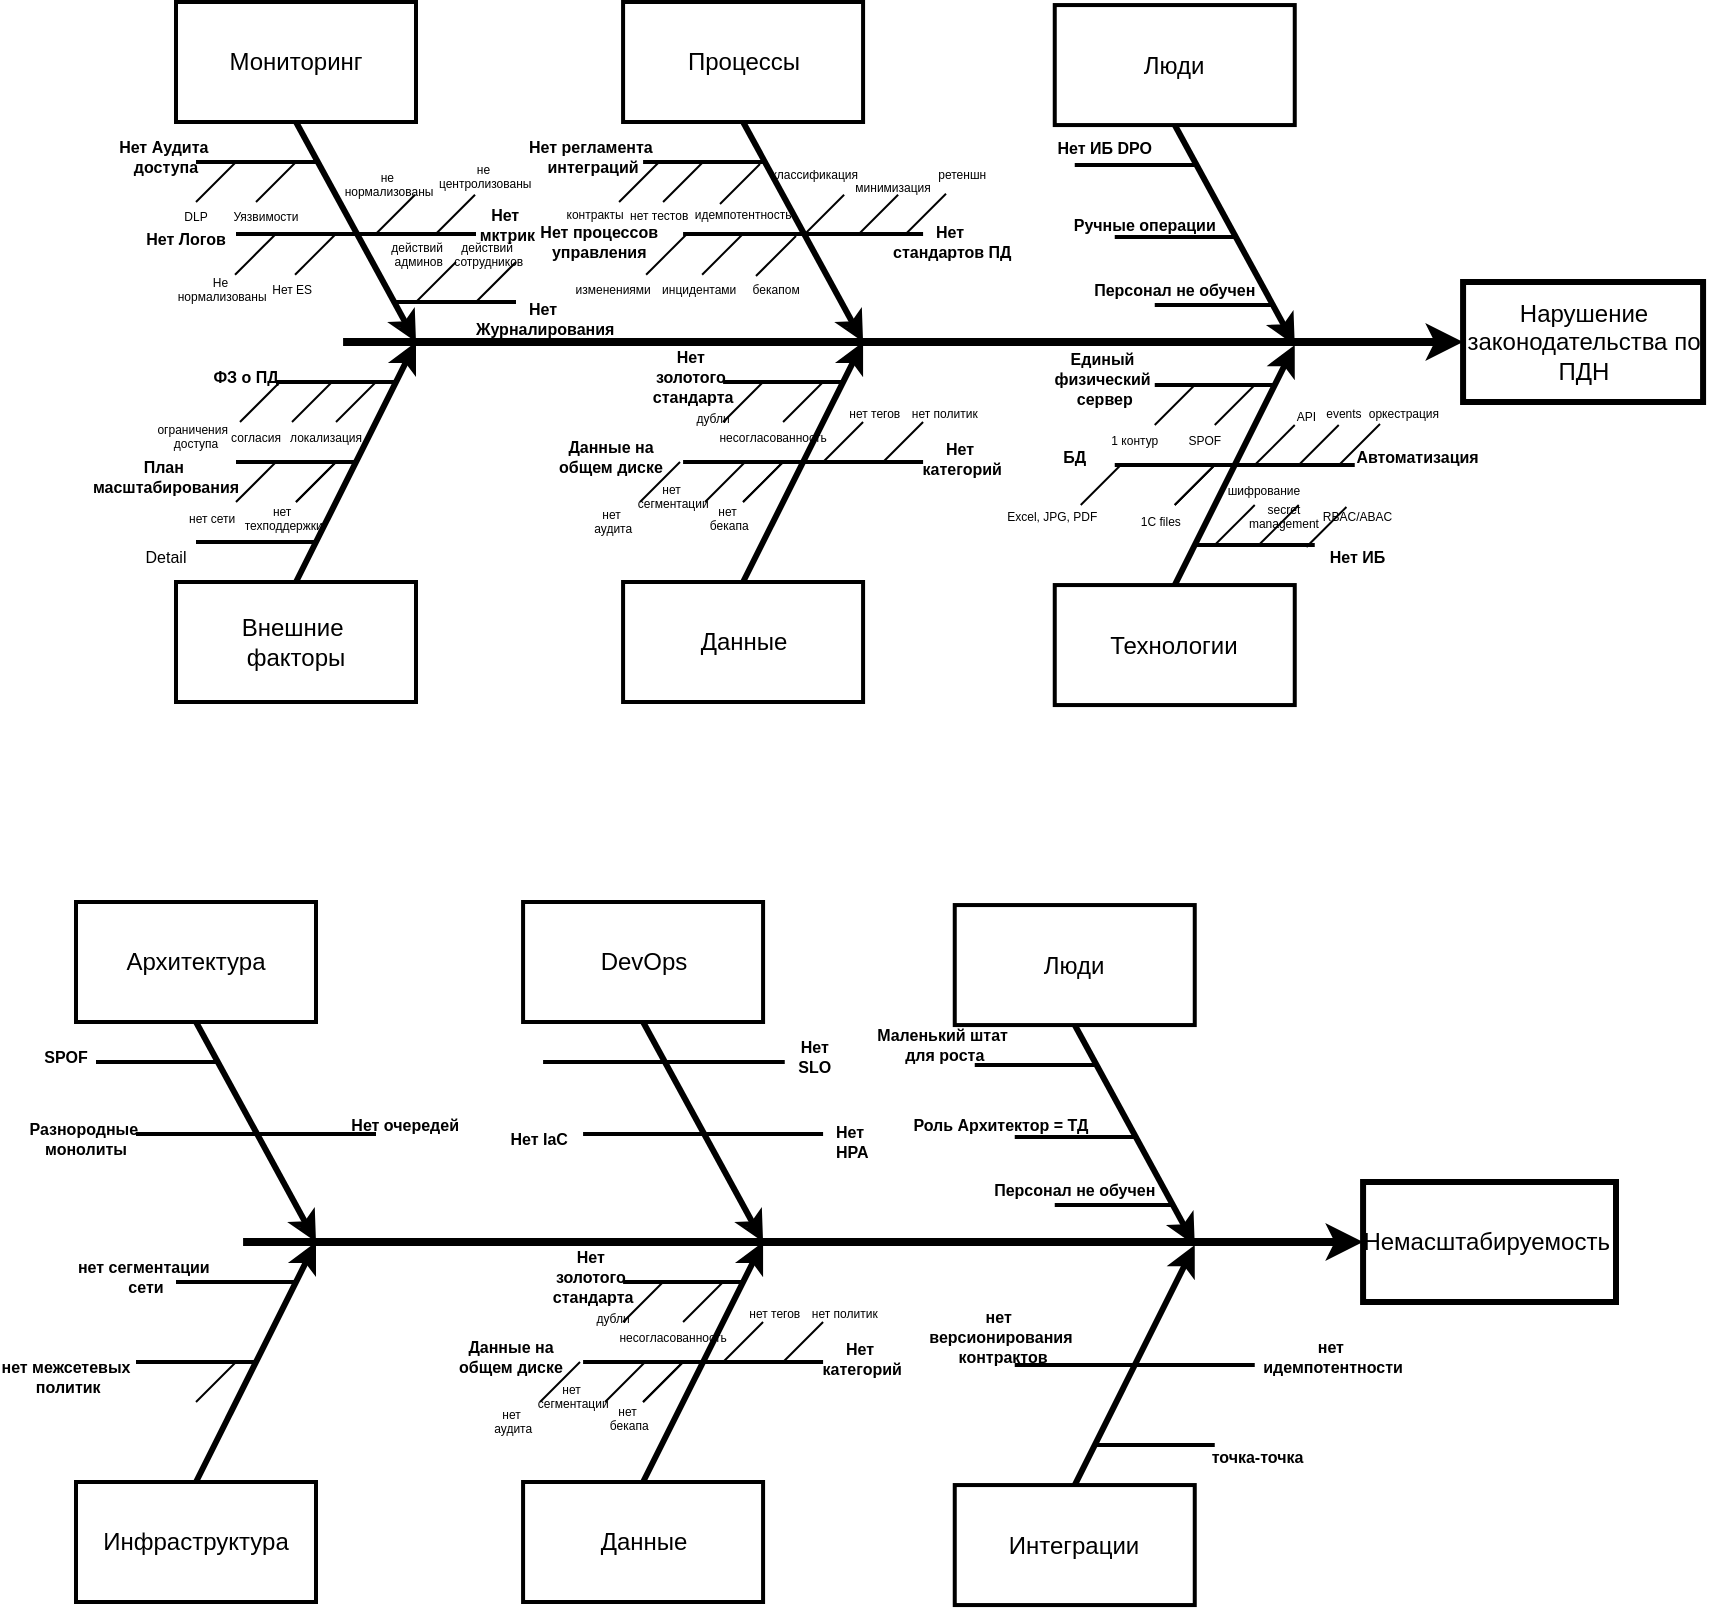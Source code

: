 <mxfile version="28.1.0">
  <diagram name="Page-1" id="4cUBb6jQQ2geomfsYo7g">
    <mxGraphModel dx="1833" dy="514" grid="1" gridSize="10" guides="1" tooltips="1" connect="1" arrows="1" fold="1" page="1" pageScale="1" pageWidth="850" pageHeight="1100" math="0" shadow="0">
      <root>
        <mxCell id="0" />
        <mxCell id="1" parent="0" />
        <mxCell id="U6RQcgbcymlptaN1xG3Z-42" value="DLP" style="text;spacingTop=-5;fontSize=6;align=center;verticalAlign=middle;points=[]" vertex="1" parent="1">
          <mxGeometry x="35.0" y="120" width="30" height="20.0" as="geometry" />
        </mxCell>
        <mxCell id="U6RQcgbcymlptaN1xG3Z-103" value="контракты" style="text;spacingTop=-5;fontSize=6;align=center;verticalAlign=middle;points=[]" vertex="1" parent="1">
          <mxGeometry x="234.542" y="118.89" width="30" height="20.0" as="geometry" />
        </mxCell>
        <mxCell id="U6RQcgbcymlptaN1xG3Z-104" value="нет тестов" style="text;spacingTop=-5;fontSize=6;align=center;verticalAlign=middle;points=[]" vertex="1" parent="1">
          <mxGeometry x="266.6" y="118.89" width="30" height="21.11" as="geometry" />
        </mxCell>
        <mxCell id="U6RQcgbcymlptaN1xG3Z-98" value="Нет процессов&#xa;управления" style="text;spacingTop=-5;fontSize=8;align=center;verticalAlign=middle;points=[];fontStyle=1" vertex="1" parent="1">
          <mxGeometry x="236.602" y="132.5" width="30" height="20.0" as="geometry" />
        </mxCell>
        <mxCell id="U6RQcgbcymlptaN1xG3Z-1" value="Мониторинг" style="whiteSpace=wrap;strokeWidth=2" vertex="1" parent="1">
          <mxGeometry x="40" y="20.0" width="120" height="60" as="geometry" />
        </mxCell>
        <mxCell id="U6RQcgbcymlptaN1xG3Z-2" value="Внешние &#xa;факторы" style="whiteSpace=wrap;strokeWidth=2" vertex="1" parent="1">
          <mxGeometry x="40" y="310.0" width="120" height="60" as="geometry" />
        </mxCell>
        <mxCell id="U6RQcgbcymlptaN1xG3Z-3" value="Нарушение законодательства по ПДН" style="whiteSpace=wrap;strokeWidth=3" vertex="1" parent="1">
          <mxGeometry x="683.542" y="160.0" width="120" height="60" as="geometry" />
        </mxCell>
        <mxCell id="U6RQcgbcymlptaN1xG3Z-4" value="" style="edgeStyle=none;strokeWidth=4;rounded=0;" edge="1" parent="1" target="U6RQcgbcymlptaN1xG3Z-3">
          <mxGeometry width="100" height="100" relative="1" as="geometry">
            <mxPoint x="123.542" y="190.0" as="sourcePoint" />
            <mxPoint x="243.542" y="140.0" as="targetPoint" />
          </mxGeometry>
        </mxCell>
        <mxCell id="U6RQcgbcymlptaN1xG3Z-5" value="" style="edgeStyle=none;exitX=0.5;exitY=1;strokeWidth=3;rounded=0;" edge="1" parent="1" source="U6RQcgbcymlptaN1xG3Z-1">
          <mxGeometry width="100" height="100" relative="1" as="geometry">
            <mxPoint x="100" y="100.0" as="sourcePoint" />
            <mxPoint x="160" y="190.0" as="targetPoint" />
          </mxGeometry>
        </mxCell>
        <mxCell id="U6RQcgbcymlptaN1xG3Z-6" value="" style="edgeStyle=none;exitX=0.5;exitY=0;strokeWidth=3;rounded=0;" edge="1" parent="1">
          <mxGeometry width="100" height="100" relative="1" as="geometry">
            <mxPoint x="100" y="310.0" as="sourcePoint" />
            <mxPoint x="160" y="190.0" as="targetPoint" />
          </mxGeometry>
        </mxCell>
        <mxCell id="U6RQcgbcymlptaN1xG3Z-7" value="" style="edgeStyle=none;endArrow=none;strokeWidth=2;rounded=0;" edge="1" parent="1">
          <mxGeometry width="100" height="100" relative="1" as="geometry">
            <mxPoint x="50.0" y="100.0" as="sourcePoint" />
            <mxPoint x="110" y="100.0" as="targetPoint" />
          </mxGeometry>
        </mxCell>
        <mxCell id="U6RQcgbcymlptaN1xG3Z-8" value="" style="edgeStyle=none;endArrow=none;strokeWidth=2;rounded=0;" edge="1" parent="1">
          <mxGeometry width="100" height="100" relative="1" as="geometry">
            <mxPoint x="70" y="136.0" as="sourcePoint" />
            <mxPoint x="130" y="136.0" as="targetPoint" />
          </mxGeometry>
        </mxCell>
        <mxCell id="U6RQcgbcymlptaN1xG3Z-11" value="" style="edgeStyle=none;endArrow=none;strokeWidth=2;rounded=0;" edge="1" parent="1">
          <mxGeometry width="100" height="100" relative="1" as="geometry">
            <mxPoint x="130" y="136.0" as="sourcePoint" />
            <mxPoint x="190" y="136.0" as="targetPoint" />
          </mxGeometry>
        </mxCell>
        <mxCell id="U6RQcgbcymlptaN1xG3Z-12" value="" style="edgeStyle=none;endArrow=none;strokeWidth=2;rounded=0;" edge="1" parent="1">
          <mxGeometry width="100" height="100" relative="1" as="geometry">
            <mxPoint x="150" y="170.0" as="sourcePoint" />
            <mxPoint x="210" y="170.0" as="targetPoint" />
          </mxGeometry>
        </mxCell>
        <mxCell id="U6RQcgbcymlptaN1xG3Z-13" value="" style="edgeStyle=none;endArrow=none;strokeWidth=2;rounded=0;" edge="1" parent="1">
          <mxGeometry width="100" height="100" relative="1" as="geometry">
            <mxPoint x="90" y="210.0" as="sourcePoint" />
            <mxPoint x="150" y="210.0" as="targetPoint" />
          </mxGeometry>
        </mxCell>
        <mxCell id="U6RQcgbcymlptaN1xG3Z-14" value="" style="edgeStyle=none;endArrow=none;strokeWidth=2;rounded=0;" edge="1" parent="1">
          <mxGeometry width="100" height="100" relative="1" as="geometry">
            <mxPoint x="70" y="250.0" as="sourcePoint" />
            <mxPoint x="130" y="250.0" as="targetPoint" />
          </mxGeometry>
        </mxCell>
        <mxCell id="U6RQcgbcymlptaN1xG3Z-15" value="" style="edgeStyle=none;endArrow=none;strokeWidth=2;rounded=0;" edge="1" parent="1">
          <mxGeometry width="100" height="100" relative="1" as="geometry">
            <mxPoint x="50.0" y="290.0" as="sourcePoint" />
            <mxPoint x="110" y="290.0" as="targetPoint" />
          </mxGeometry>
        </mxCell>
        <mxCell id="U6RQcgbcymlptaN1xG3Z-19" value="" style="edgeStyle=none;endArrow=none;rounded=0;" edge="1" parent="1">
          <mxGeometry width="100" height="100" relative="1" as="geometry">
            <mxPoint x="80" y="120.0" as="sourcePoint" />
            <mxPoint x="100" y="100.0" as="targetPoint" />
          </mxGeometry>
        </mxCell>
        <mxCell id="U6RQcgbcymlptaN1xG3Z-20" value="" style="edgeStyle=none;endArrow=none;rounded=0;" edge="1" parent="1">
          <mxGeometry width="100" height="100" relative="1" as="geometry">
            <mxPoint x="50.0" y="120.0" as="sourcePoint" />
            <mxPoint x="70" y="100.0" as="targetPoint" />
          </mxGeometry>
        </mxCell>
        <mxCell id="U6RQcgbcymlptaN1xG3Z-21" value="" style="edgeStyle=none;endArrow=none;rounded=0;" edge="1" parent="1">
          <mxGeometry width="100" height="100" relative="1" as="geometry">
            <mxPoint x="160" y="170.0" as="sourcePoint" />
            <mxPoint x="180" y="150.0" as="targetPoint" />
          </mxGeometry>
        </mxCell>
        <mxCell id="U6RQcgbcymlptaN1xG3Z-22" value="" style="edgeStyle=none;endArrow=none;rounded=0;" edge="1" parent="1">
          <mxGeometry width="100" height="100" relative="1" as="geometry">
            <mxPoint x="190" y="170.0" as="sourcePoint" />
            <mxPoint x="210" y="150.0" as="targetPoint" />
          </mxGeometry>
        </mxCell>
        <mxCell id="U6RQcgbcymlptaN1xG3Z-23" value="" style="edgeStyle=none;endArrow=none;rounded=0;" edge="1" parent="1">
          <mxGeometry width="100" height="100" relative="1" as="geometry">
            <mxPoint x="139.518" y="136.37" as="sourcePoint" />
            <mxPoint x="159.518" y="116.37" as="targetPoint" />
          </mxGeometry>
        </mxCell>
        <mxCell id="U6RQcgbcymlptaN1xG3Z-24" value="" style="edgeStyle=none;endArrow=none;rounded=0;" edge="1" parent="1">
          <mxGeometry width="100" height="100" relative="1" as="geometry">
            <mxPoint x="169.518" y="136.37" as="sourcePoint" />
            <mxPoint x="189.518" y="116.37" as="targetPoint" />
          </mxGeometry>
        </mxCell>
        <mxCell id="U6RQcgbcymlptaN1xG3Z-25" value="" style="edgeStyle=none;endArrow=none;rounded=0;" edge="1" parent="1">
          <mxGeometry width="100" height="100" relative="1" as="geometry">
            <mxPoint x="99.518" y="156.37" as="sourcePoint" />
            <mxPoint x="119.518" y="136.37" as="targetPoint" />
          </mxGeometry>
        </mxCell>
        <mxCell id="U6RQcgbcymlptaN1xG3Z-26" value="" style="edgeStyle=none;endArrow=none;rounded=0;" edge="1" parent="1">
          <mxGeometry width="100" height="100" relative="1" as="geometry">
            <mxPoint x="69.518" y="156.37" as="sourcePoint" />
            <mxPoint x="89.518" y="136.37" as="targetPoint" />
          </mxGeometry>
        </mxCell>
        <mxCell id="U6RQcgbcymlptaN1xG3Z-31" value="" style="edgeStyle=none;endArrow=none;rounded=0;" edge="1" parent="1">
          <mxGeometry width="100" height="100" relative="1" as="geometry">
            <mxPoint x="100" y="270.0" as="sourcePoint" />
            <mxPoint x="120" y="250.0" as="targetPoint" />
          </mxGeometry>
        </mxCell>
        <mxCell id="U6RQcgbcymlptaN1xG3Z-32" value="" style="edgeStyle=none;endArrow=none;rounded=0;" edge="1" parent="1">
          <mxGeometry width="100" height="100" relative="1" as="geometry">
            <mxPoint x="100" y="270.0" as="sourcePoint" />
            <mxPoint x="120" y="250.0" as="targetPoint" />
          </mxGeometry>
        </mxCell>
        <mxCell id="U6RQcgbcymlptaN1xG3Z-33" value="" style="edgeStyle=none;endArrow=none;rounded=0;" edge="1" parent="1">
          <mxGeometry width="100" height="100" relative="1" as="geometry">
            <mxPoint x="70" y="270.0" as="sourcePoint" />
            <mxPoint x="90" y="250.0" as="targetPoint" />
          </mxGeometry>
        </mxCell>
        <mxCell id="U6RQcgbcymlptaN1xG3Z-34" value="" style="edgeStyle=none;endArrow=none;rounded=0;" edge="1" parent="1">
          <mxGeometry width="100" height="100" relative="1" as="geometry">
            <mxPoint x="120" y="230.0" as="sourcePoint" />
            <mxPoint x="140" y="210.0" as="targetPoint" />
          </mxGeometry>
        </mxCell>
        <mxCell id="U6RQcgbcymlptaN1xG3Z-35" value="" style="edgeStyle=none;endArrow=none;rounded=0;" edge="1" parent="1">
          <mxGeometry width="100" height="100" relative="1" as="geometry">
            <mxPoint x="98" y="230.0" as="sourcePoint" />
            <mxPoint x="118" y="210.0" as="targetPoint" />
          </mxGeometry>
        </mxCell>
        <mxCell id="U6RQcgbcymlptaN1xG3Z-36" value="Нет Аудита &#xa;доступа" style="text;spacingTop=-5;fontSize=8;align=center;verticalAlign=middle;points=[];fontStyle=1" vertex="1" parent="1">
          <mxGeometry x="20" y="90.0" width="30" height="20.0" as="geometry" />
        </mxCell>
        <mxCell id="U6RQcgbcymlptaN1xG3Z-37" value="Нет Логов" style="text;spacingTop=-5;fontSize=8;align=center;verticalAlign=middle;points=[];fontStyle=1" vertex="1" parent="1">
          <mxGeometry x="30.0" y="130.97" width="30" height="20.0" as="geometry" />
        </mxCell>
        <mxCell id="U6RQcgbcymlptaN1xG3Z-39" value="ФЗ о ПД" style="text;spacingTop=-5;fontSize=8;align=center;verticalAlign=middle;points=[];fontStyle=1" vertex="1" parent="1">
          <mxGeometry x="60.0" y="200.0" width="30" height="20.0" as="geometry" />
        </mxCell>
        <mxCell id="U6RQcgbcymlptaN1xG3Z-40" value="План &#xa;масштабирования" style="text;spacingTop=-5;fontSize=8;align=center;verticalAlign=middle;points=[];fontStyle=1" vertex="1" parent="1">
          <mxGeometry x="20.0" y="250.0" width="30" height="20.0" as="geometry" />
        </mxCell>
        <mxCell id="U6RQcgbcymlptaN1xG3Z-41" value="Detail" style="text;spacingTop=-5;fontSize=8;align=center;verticalAlign=middle;points=[]" vertex="1" parent="1">
          <mxGeometry x="20.0" y="290.0" width="30" height="20.0" as="geometry" />
        </mxCell>
        <mxCell id="U6RQcgbcymlptaN1xG3Z-43" value="Уязвимости" style="text;spacingTop=-5;fontSize=6;align=center;verticalAlign=middle;points=[]" vertex="1" parent="1">
          <mxGeometry x="70.0" y="120.0" width="30" height="20.0" as="geometry" />
        </mxCell>
        <mxCell id="U6RQcgbcymlptaN1xG3Z-44" value="Не &#xa;нормализованы" style="text;spacingTop=-5;fontSize=6;align=center;verticalAlign=middle;points=[]" vertex="1" parent="1">
          <mxGeometry x="48.056" y="156.528" width="30" height="20.0" as="geometry" />
        </mxCell>
        <mxCell id="U6RQcgbcymlptaN1xG3Z-45" value="Нет ES" style="text;spacingTop=-5;fontSize=6;align=center;verticalAlign=middle;points=[]" vertex="1" parent="1">
          <mxGeometry x="83.056" y="156.528" width="30" height="20.0" as="geometry" />
        </mxCell>
        <mxCell id="U6RQcgbcymlptaN1xG3Z-46" value="согласия" style="text;spacingTop=-5;fontSize=6;align=center;verticalAlign=middle;points=[]" vertex="1" parent="1">
          <mxGeometry x="65" y="230.417" width="30" height="20.0" as="geometry" />
        </mxCell>
        <mxCell id="U6RQcgbcymlptaN1xG3Z-47" value="локализация" style="text;spacingTop=-5;fontSize=6;align=center;verticalAlign=middle;points=[]" vertex="1" parent="1">
          <mxGeometry x="100.0" y="230.417" width="30" height="20.0" as="geometry" />
        </mxCell>
        <mxCell id="U6RQcgbcymlptaN1xG3Z-48" value="нет сети" style="text;spacingTop=-5;fontSize=6;align=center;verticalAlign=middle;points=[]" vertex="1" parent="1">
          <mxGeometry x="43.056" y="270.972" width="30" height="20.0" as="geometry" />
        </mxCell>
        <mxCell id="U6RQcgbcymlptaN1xG3Z-49" value="нет&#xa; техподдержки" style="text;spacingTop=-5;fontSize=6;align=center;verticalAlign=middle;points=[]" vertex="1" parent="1">
          <mxGeometry x="78.056" y="270.972" width="30" height="20.0" as="geometry" />
        </mxCell>
        <mxCell id="U6RQcgbcymlptaN1xG3Z-50" value="не &#xa;нормализованы" style="text;spacingTop=-5;fontSize=6;align=center;verticalAlign=middle;points=[]" vertex="1" parent="1">
          <mxGeometry x="131.528" y="103.889" width="30" height="20.0" as="geometry" />
        </mxCell>
        <mxCell id="U6RQcgbcymlptaN1xG3Z-51" value="не &#xa;центролизованы" style="text;spacingTop=-5;fontSize=6;align=center;verticalAlign=middle;points=[]" vertex="1" parent="1">
          <mxGeometry x="179.588" y="99.999" width="30" height="20.0" as="geometry" />
        </mxCell>
        <mxCell id="U6RQcgbcymlptaN1xG3Z-52" value="действий &#xa;админов" style="text;spacingTop=-5;fontSize=6;align=center;verticalAlign=middle;points=[]" vertex="1" parent="1">
          <mxGeometry x="146.389" y="138.889" width="30" height="20.0" as="geometry" />
        </mxCell>
        <mxCell id="U6RQcgbcymlptaN1xG3Z-53" value="действий &#xa;сотрудников" style="text;spacingTop=-5;fontSize=6;align=center;verticalAlign=middle;points=[]" vertex="1" parent="1">
          <mxGeometry x="181.389" y="138.889" width="30" height="20.0" as="geometry" />
        </mxCell>
        <mxCell id="U6RQcgbcymlptaN1xG3Z-59" value="Нет&#xa; мктрик" style="text;spacingTop=-5;fontSize=8;align=center;verticalAlign=middle;points=[];fontStyle=1" vertex="1" parent="1">
          <mxGeometry x="189.583" y="123.892" width="30" height="20.0" as="geometry" />
        </mxCell>
        <mxCell id="U6RQcgbcymlptaN1xG3Z-60" value="Нет &#xa;Журналирования" style="text;spacingTop=-5;fontSize=8;align=center;verticalAlign=middle;points=[];fontStyle=1" vertex="1" parent="1">
          <mxGeometry x="209.583" y="170.972" width="30" height="20.0" as="geometry" />
        </mxCell>
        <mxCell id="U6RQcgbcymlptaN1xG3Z-64" value="Процессы" style="whiteSpace=wrap;strokeWidth=2" vertex="1" parent="1">
          <mxGeometry x="263.542" y="20" width="120" height="60" as="geometry" />
        </mxCell>
        <mxCell id="U6RQcgbcymlptaN1xG3Z-65" value="Данные" style="whiteSpace=wrap;strokeWidth=2" vertex="1" parent="1">
          <mxGeometry x="263.542" y="310" width="120" height="60" as="geometry" />
        </mxCell>
        <mxCell id="U6RQcgbcymlptaN1xG3Z-66" value="" style="edgeStyle=none;exitX=0.5;exitY=1;strokeWidth=3;rounded=0;" edge="1" parent="1" source="U6RQcgbcymlptaN1xG3Z-64">
          <mxGeometry width="100" height="100" relative="1" as="geometry">
            <mxPoint x="323.542" y="100.0" as="sourcePoint" />
            <mxPoint x="383.542" y="190" as="targetPoint" />
          </mxGeometry>
        </mxCell>
        <mxCell id="U6RQcgbcymlptaN1xG3Z-67" value="" style="edgeStyle=none;exitX=0.5;exitY=0;strokeWidth=3;rounded=0;" edge="1" parent="1">
          <mxGeometry width="100" height="100" relative="1" as="geometry">
            <mxPoint x="323.542" y="310" as="sourcePoint" />
            <mxPoint x="383.542" y="190" as="targetPoint" />
          </mxGeometry>
        </mxCell>
        <mxCell id="U6RQcgbcymlptaN1xG3Z-68" value="" style="edgeStyle=none;endArrow=none;strokeWidth=2;rounded=0;" edge="1" parent="1">
          <mxGeometry width="100" height="100" relative="1" as="geometry">
            <mxPoint x="273.542" y="100.0" as="sourcePoint" />
            <mxPoint x="333.542" y="100.0" as="targetPoint" />
          </mxGeometry>
        </mxCell>
        <mxCell id="U6RQcgbcymlptaN1xG3Z-69" value="" style="edgeStyle=none;endArrow=none;strokeWidth=2;rounded=0;" edge="1" parent="1">
          <mxGeometry width="100" height="100" relative="1" as="geometry">
            <mxPoint x="293.542" y="136.0" as="sourcePoint" />
            <mxPoint x="353.542" y="136.0" as="targetPoint" />
          </mxGeometry>
        </mxCell>
        <mxCell id="U6RQcgbcymlptaN1xG3Z-72" value="" style="edgeStyle=none;endArrow=none;strokeWidth=2;rounded=0;" edge="1" parent="1">
          <mxGeometry width="100" height="100" relative="1" as="geometry">
            <mxPoint x="353.542" y="136.0" as="sourcePoint" />
            <mxPoint x="413.542" y="136.0" as="targetPoint" />
          </mxGeometry>
        </mxCell>
        <mxCell id="U6RQcgbcymlptaN1xG3Z-74" value="" style="edgeStyle=none;endArrow=none;strokeWidth=2;rounded=0;" edge="1" parent="1">
          <mxGeometry width="100" height="100" relative="1" as="geometry">
            <mxPoint x="313.542" y="210" as="sourcePoint" />
            <mxPoint x="373.542" y="210" as="targetPoint" />
          </mxGeometry>
        </mxCell>
        <mxCell id="U6RQcgbcymlptaN1xG3Z-75" value="" style="edgeStyle=none;endArrow=none;strokeWidth=2;rounded=0;" edge="1" parent="1">
          <mxGeometry width="100" height="100" relative="1" as="geometry">
            <mxPoint x="293.542" y="250" as="sourcePoint" />
            <mxPoint x="353.542" y="250" as="targetPoint" />
          </mxGeometry>
        </mxCell>
        <mxCell id="U6RQcgbcymlptaN1xG3Z-78" value="" style="edgeStyle=none;endArrow=none;strokeWidth=2;rounded=0;" edge="1" parent="1">
          <mxGeometry width="100" height="100" relative="1" as="geometry">
            <mxPoint x="353.542" y="250" as="sourcePoint" />
            <mxPoint x="413.542" y="250" as="targetPoint" />
          </mxGeometry>
        </mxCell>
        <mxCell id="U6RQcgbcymlptaN1xG3Z-80" value="" style="edgeStyle=none;endArrow=none;rounded=0;" edge="1" parent="1">
          <mxGeometry width="100" height="100" relative="1" as="geometry">
            <mxPoint x="283.542" y="120.0" as="sourcePoint" />
            <mxPoint x="303.542" y="100.0" as="targetPoint" />
          </mxGeometry>
        </mxCell>
        <mxCell id="U6RQcgbcymlptaN1xG3Z-81" value="" style="edgeStyle=none;endArrow=none;rounded=0;" edge="1" parent="1">
          <mxGeometry width="100" height="100" relative="1" as="geometry">
            <mxPoint x="261.542" y="120.0" as="sourcePoint" />
            <mxPoint x="281.542" y="100.0" as="targetPoint" />
          </mxGeometry>
        </mxCell>
        <mxCell id="U6RQcgbcymlptaN1xG3Z-84" value="" style="edgeStyle=none;endArrow=none;rounded=0;" edge="1" parent="1">
          <mxGeometry width="100" height="100" relative="1" as="geometry">
            <mxPoint x="354.059" y="136.37" as="sourcePoint" />
            <mxPoint x="374.059" y="116.37" as="targetPoint" />
          </mxGeometry>
        </mxCell>
        <mxCell id="U6RQcgbcymlptaN1xG3Z-85" value="" style="edgeStyle=none;endArrow=none;rounded=0;" edge="1" parent="1">
          <mxGeometry width="100" height="100" relative="1" as="geometry">
            <mxPoint x="381.059" y="136.37" as="sourcePoint" />
            <mxPoint x="401.059" y="116.37" as="targetPoint" />
          </mxGeometry>
        </mxCell>
        <mxCell id="U6RQcgbcymlptaN1xG3Z-86" value="" style="edgeStyle=none;endArrow=none;rounded=0;" edge="1" parent="1">
          <mxGeometry width="100" height="100" relative="1" as="geometry">
            <mxPoint x="303.059" y="156.37" as="sourcePoint" />
            <mxPoint x="323.059" y="136.37" as="targetPoint" />
          </mxGeometry>
        </mxCell>
        <mxCell id="U6RQcgbcymlptaN1xG3Z-87" value="" style="edgeStyle=none;endArrow=none;rounded=0;" edge="1" parent="1">
          <mxGeometry width="100" height="100" relative="1" as="geometry">
            <mxPoint x="275.059" y="156.37" as="sourcePoint" />
            <mxPoint x="295.059" y="136.37" as="targetPoint" />
          </mxGeometry>
        </mxCell>
        <mxCell id="U6RQcgbcymlptaN1xG3Z-90" value="" style="edgeStyle=none;endArrow=none;rounded=0;" edge="1" parent="1">
          <mxGeometry width="100" height="100" relative="1" as="geometry">
            <mxPoint x="393.542" y="250" as="sourcePoint" />
            <mxPoint x="413.542" y="230" as="targetPoint" />
          </mxGeometry>
        </mxCell>
        <mxCell id="U6RQcgbcymlptaN1xG3Z-91" value="" style="edgeStyle=none;endArrow=none;rounded=0;" edge="1" parent="1">
          <mxGeometry width="100" height="100" relative="1" as="geometry">
            <mxPoint x="363.542" y="250" as="sourcePoint" />
            <mxPoint x="383.542" y="230" as="targetPoint" />
          </mxGeometry>
        </mxCell>
        <mxCell id="U6RQcgbcymlptaN1xG3Z-92" value="" style="edgeStyle=none;endArrow=none;rounded=0;" edge="1" parent="1">
          <mxGeometry width="100" height="100" relative="1" as="geometry">
            <mxPoint x="323.542" y="270" as="sourcePoint" />
            <mxPoint x="343.542" y="250" as="targetPoint" />
          </mxGeometry>
        </mxCell>
        <mxCell id="U6RQcgbcymlptaN1xG3Z-93" value="" style="edgeStyle=none;endArrow=none;rounded=0;" edge="1" parent="1">
          <mxGeometry width="100" height="100" relative="1" as="geometry">
            <mxPoint x="323.542" y="270" as="sourcePoint" />
            <mxPoint x="343.542" y="250" as="targetPoint" />
          </mxGeometry>
        </mxCell>
        <mxCell id="U6RQcgbcymlptaN1xG3Z-94" value="" style="edgeStyle=none;endArrow=none;rounded=0;" edge="1" parent="1">
          <mxGeometry width="100" height="100" relative="1" as="geometry">
            <mxPoint x="304.542" y="270" as="sourcePoint" />
            <mxPoint x="324.542" y="250" as="targetPoint" />
          </mxGeometry>
        </mxCell>
        <mxCell id="U6RQcgbcymlptaN1xG3Z-95" value="" style="edgeStyle=none;endArrow=none;rounded=0;" edge="1" parent="1">
          <mxGeometry width="100" height="100" relative="1" as="geometry">
            <mxPoint x="343.542" y="230" as="sourcePoint" />
            <mxPoint x="363.542" y="210" as="targetPoint" />
          </mxGeometry>
        </mxCell>
        <mxCell id="U6RQcgbcymlptaN1xG3Z-96" value="" style="edgeStyle=none;endArrow=none;rounded=0;" edge="1" parent="1">
          <mxGeometry width="100" height="100" relative="1" as="geometry">
            <mxPoint x="313.542" y="230" as="sourcePoint" />
            <mxPoint x="333.542" y="210" as="targetPoint" />
          </mxGeometry>
        </mxCell>
        <mxCell id="U6RQcgbcymlptaN1xG3Z-97" value="Нет регламента &#xa;интеграций" style="text;spacingTop=-5;fontSize=8;align=center;verticalAlign=middle;points=[];fontStyle=1" vertex="1" parent="1">
          <mxGeometry x="233.542" y="90.0" width="30" height="20.0" as="geometry" />
        </mxCell>
        <mxCell id="U6RQcgbcymlptaN1xG3Z-100" value="Нет &#xa;золотого &#xa;стандарта" style="text;spacingTop=-5;fontSize=8;align=center;verticalAlign=middle;points=[];fontStyle=1" vertex="1" parent="1">
          <mxGeometry x="283.542" y="200.0" width="30" height="20.0" as="geometry" />
        </mxCell>
        <mxCell id="U6RQcgbcymlptaN1xG3Z-102" value="Данные на &#xa;общем диске " style="text;spacingTop=-5;fontSize=8;align=center;verticalAlign=middle;points=[];fontStyle=1" vertex="1" parent="1">
          <mxGeometry x="243.602" y="239.86" width="30" height="20.0" as="geometry" />
        </mxCell>
        <mxCell id="U6RQcgbcymlptaN1xG3Z-105" value="изменениями" style="text;spacingTop=-5;fontSize=6;align=center;verticalAlign=middle;points=[]" vertex="1" parent="1">
          <mxGeometry x="243.597" y="156.528" width="30" height="20.0" as="geometry" />
        </mxCell>
        <mxCell id="U6RQcgbcymlptaN1xG3Z-106" value="инцидентами" style="text;spacingTop=-5;fontSize=6;align=center;verticalAlign=middle;points=[]" vertex="1" parent="1">
          <mxGeometry x="286.597" y="156.528" width="30" height="20.0" as="geometry" />
        </mxCell>
        <mxCell id="U6RQcgbcymlptaN1xG3Z-107" value="дубли" style="text;spacingTop=-5;fontSize=6;align=center;verticalAlign=middle;points=[]" vertex="1" parent="1">
          <mxGeometry x="293.542" y="220.977" width="30" height="20.0" as="geometry" />
        </mxCell>
        <mxCell id="U6RQcgbcymlptaN1xG3Z-108" value="несогласованность" style="text;spacingTop=-5;fontSize=6;align=center;verticalAlign=middle;points=[]" vertex="1" parent="1">
          <mxGeometry x="323.542" y="230.417" width="30" height="20.0" as="geometry" />
        </mxCell>
        <mxCell id="U6RQcgbcymlptaN1xG3Z-109" value="нет &#xa;сегментации" style="text;spacingTop=-5;fontSize=6;align=center;verticalAlign=middle;points=[]" vertex="1" parent="1">
          <mxGeometry x="273.597" y="259.862" width="30" height="20.0" as="geometry" />
        </mxCell>
        <mxCell id="U6RQcgbcymlptaN1xG3Z-110" value="нет &#xa;бекапа" style="text;spacingTop=-5;fontSize=6;align=center;verticalAlign=middle;points=[]" vertex="1" parent="1">
          <mxGeometry x="301.597" y="270.972" width="30" height="20.0" as="geometry" />
        </mxCell>
        <mxCell id="U6RQcgbcymlptaN1xG3Z-111" value="классификация" style="text;spacingTop=-5;fontSize=6;align=center;verticalAlign=middle;points=[]" vertex="1" parent="1">
          <mxGeometry x="344.379" y="98.889" width="30" height="20.0" as="geometry" />
        </mxCell>
        <mxCell id="U6RQcgbcymlptaN1xG3Z-112" value="минимизация" style="text;spacingTop=-5;fontSize=6;align=center;verticalAlign=middle;points=[]" vertex="1" parent="1">
          <mxGeometry x="383.539" y="105.419" width="30" height="20.0" as="geometry" />
        </mxCell>
        <mxCell id="U6RQcgbcymlptaN1xG3Z-115" value="нет тегов" style="text;spacingTop=-5;fontSize=6;align=center;verticalAlign=middle;points=[]" vertex="1" parent="1">
          <mxGeometry x="374.375" y="218.333" width="30" height="20.0" as="geometry" />
        </mxCell>
        <mxCell id="U6RQcgbcymlptaN1xG3Z-116" value="нет политик" style="text;spacingTop=-5;fontSize=6;align=center;verticalAlign=middle;points=[]" vertex="1" parent="1">
          <mxGeometry x="409.375" y="218.333" width="30" height="20.0" as="geometry" />
        </mxCell>
        <mxCell id="U6RQcgbcymlptaN1xG3Z-120" value="Нет &#xa;стандартов ПД" style="text;spacingTop=-5;fontSize=8;align=center;verticalAlign=middle;points=[];fontStyle=1" vertex="1" parent="1">
          <mxGeometry x="413.125" y="132.502" width="30" height="20.0" as="geometry" />
        </mxCell>
        <mxCell id="U6RQcgbcymlptaN1xG3Z-123" value="Нет &#xa;категорий" style="text;spacingTop=-5;fontSize=8;align=center;verticalAlign=middle;points=[];fontStyle=1" vertex="1" parent="1">
          <mxGeometry x="418.125" y="240.972" width="30" height="20.0" as="geometry" />
        </mxCell>
        <mxCell id="U6RQcgbcymlptaN1xG3Z-125" value="Люди" style="whiteSpace=wrap;strokeWidth=2" vertex="1" parent="1">
          <mxGeometry x="479.375" y="21.528" width="120" height="60" as="geometry" />
        </mxCell>
        <mxCell id="U6RQcgbcymlptaN1xG3Z-126" value="Технологии" style="whiteSpace=wrap;strokeWidth=2" vertex="1" parent="1">
          <mxGeometry x="479.375" y="311.528" width="120" height="60" as="geometry" />
        </mxCell>
        <mxCell id="U6RQcgbcymlptaN1xG3Z-127" value="" style="edgeStyle=none;exitX=0.5;exitY=1;strokeWidth=3;rounded=0;" edge="1" parent="1" source="U6RQcgbcymlptaN1xG3Z-125">
          <mxGeometry width="100" height="100" relative="1" as="geometry">
            <mxPoint x="539.375" y="101.528" as="sourcePoint" />
            <mxPoint x="599.375" y="191.528" as="targetPoint" />
          </mxGeometry>
        </mxCell>
        <mxCell id="U6RQcgbcymlptaN1xG3Z-128" value="" style="edgeStyle=none;exitX=0.5;exitY=0;strokeWidth=3;rounded=0;" edge="1" parent="1">
          <mxGeometry width="100" height="100" relative="1" as="geometry">
            <mxPoint x="539.375" y="311.528" as="sourcePoint" />
            <mxPoint x="599.375" y="191.528" as="targetPoint" />
          </mxGeometry>
        </mxCell>
        <mxCell id="U6RQcgbcymlptaN1xG3Z-129" value="" style="edgeStyle=none;endArrow=none;strokeWidth=2;rounded=0;" edge="1" parent="1">
          <mxGeometry width="100" height="100" relative="1" as="geometry">
            <mxPoint x="489.375" y="101.528" as="sourcePoint" />
            <mxPoint x="549.375" y="101.528" as="targetPoint" />
          </mxGeometry>
        </mxCell>
        <mxCell id="U6RQcgbcymlptaN1xG3Z-130" value="" style="edgeStyle=none;endArrow=none;strokeWidth=2;rounded=0;" edge="1" parent="1">
          <mxGeometry width="100" height="100" relative="1" as="geometry">
            <mxPoint x="509.375" y="137.528" as="sourcePoint" />
            <mxPoint x="569.375" y="137.528" as="targetPoint" />
          </mxGeometry>
        </mxCell>
        <mxCell id="U6RQcgbcymlptaN1xG3Z-131" value="" style="edgeStyle=none;endArrow=none;strokeWidth=2;rounded=0;" edge="1" parent="1">
          <mxGeometry width="100" height="100" relative="1" as="geometry">
            <mxPoint x="529.375" y="171.528" as="sourcePoint" />
            <mxPoint x="589.375" y="171.528" as="targetPoint" />
          </mxGeometry>
        </mxCell>
        <mxCell id="U6RQcgbcymlptaN1xG3Z-135" value="" style="edgeStyle=none;endArrow=none;strokeWidth=2;rounded=0;" edge="1" parent="1">
          <mxGeometry width="100" height="100" relative="1" as="geometry">
            <mxPoint x="529.375" y="211.528" as="sourcePoint" />
            <mxPoint x="589.375" y="211.528" as="targetPoint" />
          </mxGeometry>
        </mxCell>
        <mxCell id="U6RQcgbcymlptaN1xG3Z-136" value="" style="edgeStyle=none;endArrow=none;strokeWidth=2;rounded=0;" edge="1" parent="1">
          <mxGeometry width="100" height="100" relative="1" as="geometry">
            <mxPoint x="509.375" y="251.528" as="sourcePoint" />
            <mxPoint x="569.375" y="251.528" as="targetPoint" />
          </mxGeometry>
        </mxCell>
        <mxCell id="U6RQcgbcymlptaN1xG3Z-139" value="" style="edgeStyle=none;endArrow=none;strokeWidth=2;rounded=0;" edge="1" parent="1">
          <mxGeometry width="100" height="100" relative="1" as="geometry">
            <mxPoint x="569.375" y="251.528" as="sourcePoint" />
            <mxPoint x="629.375" y="251.528" as="targetPoint" />
          </mxGeometry>
        </mxCell>
        <mxCell id="U6RQcgbcymlptaN1xG3Z-140" value="" style="edgeStyle=none;endArrow=none;strokeWidth=2;rounded=0;" edge="1" parent="1">
          <mxGeometry width="100" height="100" relative="1" as="geometry">
            <mxPoint x="549.375" y="291.528" as="sourcePoint" />
            <mxPoint x="609.375" y="291.528" as="targetPoint" />
          </mxGeometry>
        </mxCell>
        <mxCell id="U6RQcgbcymlptaN1xG3Z-149" value="" style="edgeStyle=none;endArrow=none;rounded=0;" edge="1" parent="1">
          <mxGeometry width="100" height="100" relative="1" as="geometry">
            <mxPoint x="581.375" y="291.528" as="sourcePoint" />
            <mxPoint x="601.375" y="271.528" as="targetPoint" />
          </mxGeometry>
        </mxCell>
        <mxCell id="U6RQcgbcymlptaN1xG3Z-150" value="" style="edgeStyle=none;endArrow=none;rounded=0;" edge="1" parent="1">
          <mxGeometry width="100" height="100" relative="1" as="geometry">
            <mxPoint x="559.375" y="291.528" as="sourcePoint" />
            <mxPoint x="579.375" y="271.528" as="targetPoint" />
          </mxGeometry>
        </mxCell>
        <mxCell id="U6RQcgbcymlptaN1xG3Z-151" value="" style="edgeStyle=none;endArrow=none;rounded=0;" edge="1" parent="1">
          <mxGeometry width="100" height="100" relative="1" as="geometry">
            <mxPoint x="601.375" y="251.528" as="sourcePoint" />
            <mxPoint x="621.375" y="231.528" as="targetPoint" />
          </mxGeometry>
        </mxCell>
        <mxCell id="U6RQcgbcymlptaN1xG3Z-152" value="" style="edgeStyle=none;endArrow=none;rounded=0;" edge="1" parent="1">
          <mxGeometry width="100" height="100" relative="1" as="geometry">
            <mxPoint x="579.375" y="251.528" as="sourcePoint" />
            <mxPoint x="599.375" y="231.528" as="targetPoint" />
          </mxGeometry>
        </mxCell>
        <mxCell id="U6RQcgbcymlptaN1xG3Z-153" value="" style="edgeStyle=none;endArrow=none;rounded=0;" edge="1" parent="1">
          <mxGeometry width="100" height="100" relative="1" as="geometry">
            <mxPoint x="539.375" y="271.528" as="sourcePoint" />
            <mxPoint x="559.375" y="251.528" as="targetPoint" />
          </mxGeometry>
        </mxCell>
        <mxCell id="U6RQcgbcymlptaN1xG3Z-154" value="" style="edgeStyle=none;endArrow=none;rounded=0;" edge="1" parent="1">
          <mxGeometry width="100" height="100" relative="1" as="geometry">
            <mxPoint x="539.375" y="271.528" as="sourcePoint" />
            <mxPoint x="559.375" y="251.528" as="targetPoint" />
          </mxGeometry>
        </mxCell>
        <mxCell id="U6RQcgbcymlptaN1xG3Z-155" value="" style="edgeStyle=none;endArrow=none;rounded=0;" edge="1" parent="1">
          <mxGeometry width="100" height="100" relative="1" as="geometry">
            <mxPoint x="492.375" y="271.528" as="sourcePoint" />
            <mxPoint x="512.375" y="251.528" as="targetPoint" />
          </mxGeometry>
        </mxCell>
        <mxCell id="U6RQcgbcymlptaN1xG3Z-156" value="" style="edgeStyle=none;endArrow=none;rounded=0;" edge="1" parent="1">
          <mxGeometry width="100" height="100" relative="1" as="geometry">
            <mxPoint x="559.375" y="231.528" as="sourcePoint" />
            <mxPoint x="579.375" y="211.528" as="targetPoint" />
          </mxGeometry>
        </mxCell>
        <mxCell id="U6RQcgbcymlptaN1xG3Z-157" value="" style="edgeStyle=none;endArrow=none;rounded=0;" edge="1" parent="1">
          <mxGeometry width="100" height="100" relative="1" as="geometry">
            <mxPoint x="529.375" y="231.528" as="sourcePoint" />
            <mxPoint x="549.375" y="211.528" as="targetPoint" />
          </mxGeometry>
        </mxCell>
        <mxCell id="U6RQcgbcymlptaN1xG3Z-158" value="Нет ИБ DPO" style="text;spacingTop=-5;fontSize=8;align=center;verticalAlign=middle;points=[];fontStyle=1" vertex="1" parent="1">
          <mxGeometry x="489.375" y="85.418" width="30" height="20.0" as="geometry" />
        </mxCell>
        <mxCell id="U6RQcgbcymlptaN1xG3Z-159" value="Ручные операции" style="text;spacingTop=-5;fontSize=8;align=center;verticalAlign=middle;points=[];fontStyle=1" vertex="1" parent="1">
          <mxGeometry x="509.375" y="123.888" width="30" height="20.0" as="geometry" />
        </mxCell>
        <mxCell id="U6RQcgbcymlptaN1xG3Z-160" value="Персонал не обучен" style="text;spacingTop=-5;fontSize=8;align=center;verticalAlign=middle;points=[];fontStyle=1" vertex="1" parent="1">
          <mxGeometry x="524.375" y="156.528" width="30" height="20.0" as="geometry" />
        </mxCell>
        <mxCell id="U6RQcgbcymlptaN1xG3Z-161" value="Единый &#xa;физический &#xa;сервер" style="text;spacingTop=-5;fontSize=8;align=center;verticalAlign=middle;points=[];fontStyle=1" vertex="1" parent="1">
          <mxGeometry x="489.375" y="200.968" width="30" height="20.0" as="geometry" />
        </mxCell>
        <mxCell id="U6RQcgbcymlptaN1xG3Z-162" value="БД" style="text;spacingTop=-5;fontSize=8;align=center;verticalAlign=middle;points=[];fontStyle=1" vertex="1" parent="1">
          <mxGeometry x="474.375" y="239.858" width="30" height="20.0" as="geometry" />
        </mxCell>
        <mxCell id="U6RQcgbcymlptaN1xG3Z-168" value="1 контур" style="text;spacingTop=-5;fontSize=6;align=center;verticalAlign=middle;points=[]" vertex="1" parent="1">
          <mxGeometry x="504.375" y="231.944" width="30" height="20.0" as="geometry" />
        </mxCell>
        <mxCell id="U6RQcgbcymlptaN1xG3Z-169" value="SPOF" style="text;spacingTop=-5;fontSize=6;align=center;verticalAlign=middle;points=[]" vertex="1" parent="1">
          <mxGeometry x="539.375" y="231.944" width="30" height="20.0" as="geometry" />
        </mxCell>
        <mxCell id="U6RQcgbcymlptaN1xG3Z-170" value="Excel, JPG, PDF" style="text;spacingTop=-5;fontSize=6;align=center;verticalAlign=middle;points=[]" vertex="1" parent="1">
          <mxGeometry x="463.121" y="270.0" width="30" height="20.0" as="geometry" />
        </mxCell>
        <mxCell id="U6RQcgbcymlptaN1xG3Z-171" value="1C files" style="text;spacingTop=-5;fontSize=6;align=center;verticalAlign=middle;points=[]" vertex="1" parent="1">
          <mxGeometry x="517.431" y="272.5" width="30" height="20.0" as="geometry" />
        </mxCell>
        <mxCell id="U6RQcgbcymlptaN1xG3Z-176" value="API" style="text;spacingTop=-5;fontSize=6;align=center;verticalAlign=middle;points=[]" vertex="1" parent="1">
          <mxGeometry x="590.208" y="219.861" width="30" height="20.0" as="geometry" />
        </mxCell>
        <mxCell id="U6RQcgbcymlptaN1xG3Z-177" value="events" style="text;spacingTop=-5;fontSize=6;align=center;verticalAlign=middle;points=[]" vertex="1" parent="1">
          <mxGeometry x="608.958" y="218.331" width="30" height="20.0" as="geometry" />
        </mxCell>
        <mxCell id="U6RQcgbcymlptaN1xG3Z-178" value="шифрование" style="text;spacingTop=-5;fontSize=6;align=center;verticalAlign=middle;points=[]" vertex="1" parent="1">
          <mxGeometry x="568.958" y="256.944" width="30" height="20.0" as="geometry" />
        </mxCell>
        <mxCell id="U6RQcgbcymlptaN1xG3Z-179" value="RBAC/ABAC" style="text;spacingTop=-5;fontSize=6;align=center;verticalAlign=middle;points=[]" vertex="1" parent="1">
          <mxGeometry x="615.768" y="270.004" width="30" height="20.0" as="geometry" />
        </mxCell>
        <mxCell id="U6RQcgbcymlptaN1xG3Z-184" value="Автоматизация" style="text;spacingTop=-5;fontSize=8;align=center;verticalAlign=middle;points=[];fontStyle=1" vertex="1" parent="1">
          <mxGeometry x="645.768" y="239.86" width="30" height="20.0" as="geometry" />
        </mxCell>
        <mxCell id="U6RQcgbcymlptaN1xG3Z-185" value="Нет ИБ" style="text;spacingTop=-5;fontSize=8;align=center;verticalAlign=middle;points=[];fontStyle=1" vertex="1" parent="1">
          <mxGeometry x="615.768" y="290.0" width="30" height="20.0" as="geometry" />
        </mxCell>
        <mxCell id="U6RQcgbcymlptaN1xG3Z-188" value="" style="edgeStyle=none;endArrow=none;rounded=0;" edge="1" parent="1">
          <mxGeometry width="100" height="100" relative="1" as="geometry">
            <mxPoint x="312" y="121.0" as="sourcePoint" />
            <mxPoint x="332.0" y="101" as="targetPoint" />
          </mxGeometry>
        </mxCell>
        <mxCell id="U6RQcgbcymlptaN1xG3Z-189" value="идемпотентность" style="text;spacingTop=-5;fontSize=6;align=center;verticalAlign=middle;points=[]" vertex="1" parent="1">
          <mxGeometry x="308.54" y="118.89" width="30" height="20.0" as="geometry" />
        </mxCell>
        <mxCell id="U6RQcgbcymlptaN1xG3Z-193" value="" style="edgeStyle=none;endArrow=none;rounded=0;" edge="1" parent="1">
          <mxGeometry width="100" height="100" relative="1" as="geometry">
            <mxPoint x="330" y="157.0" as="sourcePoint" />
            <mxPoint x="350.0" y="137" as="targetPoint" />
          </mxGeometry>
        </mxCell>
        <mxCell id="U6RQcgbcymlptaN1xG3Z-194" value="бекапом" style="text;spacingTop=-5;fontSize=6;align=center;verticalAlign=middle;points=[]" vertex="1" parent="1">
          <mxGeometry x="325.07" y="156.53" width="30" height="20.0" as="geometry" />
        </mxCell>
        <mxCell id="U6RQcgbcymlptaN1xG3Z-198" value="" style="edgeStyle=none;endArrow=none;rounded=0;" edge="1" parent="1">
          <mxGeometry width="100" height="100" relative="1" as="geometry">
            <mxPoint x="405" y="135.89" as="sourcePoint" />
            <mxPoint x="425.0" y="115.89" as="targetPoint" />
          </mxGeometry>
        </mxCell>
        <mxCell id="U6RQcgbcymlptaN1xG3Z-199" value="ретеншн" style="text;spacingTop=-5;fontSize=6;align=center;verticalAlign=middle;points=[]" vertex="1" parent="1">
          <mxGeometry x="418.13" y="98.89" width="30" height="20.0" as="geometry" />
        </mxCell>
        <mxCell id="U6RQcgbcymlptaN1xG3Z-201" value="" style="edgeStyle=none;endArrow=none;rounded=0;" edge="1" parent="1">
          <mxGeometry width="100" height="100" relative="1" as="geometry">
            <mxPoint x="605.21" y="292.5" as="sourcePoint" />
            <mxPoint x="625.21" y="272.5" as="targetPoint" />
          </mxGeometry>
        </mxCell>
        <mxCell id="U6RQcgbcymlptaN1xG3Z-202" value="secret&#xa;management" style="text;spacingTop=-5;fontSize=6;align=center;verticalAlign=middle;points=[]" vertex="1" parent="1">
          <mxGeometry x="578.96" y="270" width="30" height="20.0" as="geometry" />
        </mxCell>
        <mxCell id="U6RQcgbcymlptaN1xG3Z-203" value="" style="edgeStyle=none;endArrow=none;rounded=0;" edge="1" parent="1">
          <mxGeometry width="100" height="100" relative="1" as="geometry">
            <mxPoint x="622" y="251" as="sourcePoint" />
            <mxPoint x="642" y="231" as="targetPoint" />
          </mxGeometry>
        </mxCell>
        <mxCell id="U6RQcgbcymlptaN1xG3Z-204" value="оркестрация" style="text;spacingTop=-5;fontSize=6;align=center;verticalAlign=middle;points=[]" vertex="1" parent="1">
          <mxGeometry x="638.96" y="218.33" width="30" height="20.0" as="geometry" />
        </mxCell>
        <mxCell id="U6RQcgbcymlptaN1xG3Z-206" value="" style="edgeStyle=none;endArrow=none;rounded=0;" edge="1" parent="1">
          <mxGeometry width="100" height="100" relative="1" as="geometry">
            <mxPoint x="272" y="270" as="sourcePoint" />
            <mxPoint x="292" y="250" as="targetPoint" />
          </mxGeometry>
        </mxCell>
        <mxCell id="U6RQcgbcymlptaN1xG3Z-207" value="нет &#xa;аудита" style="text;spacingTop=-5;fontSize=6;align=center;verticalAlign=middle;points=[]" vertex="1" parent="1">
          <mxGeometry x="243.6" y="272.5" width="30" height="20.0" as="geometry" />
        </mxCell>
        <mxCell id="U6RQcgbcymlptaN1xG3Z-209" value="" style="edgeStyle=none;endArrow=none;rounded=0;" edge="1" parent="1">
          <mxGeometry width="100" height="100" relative="1" as="geometry">
            <mxPoint x="72" y="230" as="sourcePoint" />
            <mxPoint x="92" y="210" as="targetPoint" />
          </mxGeometry>
        </mxCell>
        <mxCell id="U6RQcgbcymlptaN1xG3Z-210" value="ограничения  &#xa;доступа" style="text;spacingTop=-5;fontSize=6;align=center;verticalAlign=middle;points=[]" vertex="1" parent="1">
          <mxGeometry x="35" y="230" width="30" height="20.0" as="geometry" />
        </mxCell>
        <mxCell id="U6RQcgbcymlptaN1xG3Z-214" value="Нет IaC" style="text;spacingTop=-5;fontSize=8;align=center;verticalAlign=middle;points=[];fontStyle=1" vertex="1" parent="1">
          <mxGeometry x="206.602" y="580.97" width="30" height="20.0" as="geometry" />
        </mxCell>
        <mxCell id="U6RQcgbcymlptaN1xG3Z-215" value="Архитектура" style="whiteSpace=wrap;strokeWidth=2" vertex="1" parent="1">
          <mxGeometry x="-10.0" y="470" width="120" height="60" as="geometry" />
        </mxCell>
        <mxCell id="U6RQcgbcymlptaN1xG3Z-216" value="Инфраструктура" style="whiteSpace=wrap;strokeWidth=2" vertex="1" parent="1">
          <mxGeometry x="-10.0" y="760" width="120" height="60" as="geometry" />
        </mxCell>
        <mxCell id="U6RQcgbcymlptaN1xG3Z-217" value="Немасштабируемость " style="whiteSpace=wrap;strokeWidth=3" vertex="1" parent="1">
          <mxGeometry x="633.54" y="610" width="126.46" height="60" as="geometry" />
        </mxCell>
        <mxCell id="U6RQcgbcymlptaN1xG3Z-218" value="" style="edgeStyle=none;strokeWidth=4;rounded=0;" edge="1" parent="1" target="U6RQcgbcymlptaN1xG3Z-217">
          <mxGeometry width="100" height="100" relative="1" as="geometry">
            <mxPoint x="73.542" y="640" as="sourcePoint" />
            <mxPoint x="193.542" y="590" as="targetPoint" />
          </mxGeometry>
        </mxCell>
        <mxCell id="U6RQcgbcymlptaN1xG3Z-219" value="" style="edgeStyle=none;exitX=0.5;exitY=1;strokeWidth=3;rounded=0;" edge="1" parent="1" source="U6RQcgbcymlptaN1xG3Z-215">
          <mxGeometry width="100" height="100" relative="1" as="geometry">
            <mxPoint x="50.0" y="550" as="sourcePoint" />
            <mxPoint x="110.0" y="640" as="targetPoint" />
          </mxGeometry>
        </mxCell>
        <mxCell id="U6RQcgbcymlptaN1xG3Z-220" value="" style="edgeStyle=none;exitX=0.5;exitY=0;strokeWidth=3;rounded=0;" edge="1" parent="1">
          <mxGeometry width="100" height="100" relative="1" as="geometry">
            <mxPoint x="50.0" y="760" as="sourcePoint" />
            <mxPoint x="110.0" y="640" as="targetPoint" />
          </mxGeometry>
        </mxCell>
        <mxCell id="U6RQcgbcymlptaN1xG3Z-221" value="" style="edgeStyle=none;endArrow=none;strokeWidth=2;rounded=0;" edge="1" parent="1">
          <mxGeometry width="100" height="100" relative="1" as="geometry">
            <mxPoint x="5.684e-14" y="550" as="sourcePoint" />
            <mxPoint x="60.0" y="550" as="targetPoint" />
          </mxGeometry>
        </mxCell>
        <mxCell id="U6RQcgbcymlptaN1xG3Z-222" value="" style="edgeStyle=none;endArrow=none;strokeWidth=2;rounded=0;" edge="1" parent="1">
          <mxGeometry width="100" height="100" relative="1" as="geometry">
            <mxPoint x="20.0" y="586" as="sourcePoint" />
            <mxPoint x="80.0" y="586" as="targetPoint" />
          </mxGeometry>
        </mxCell>
        <mxCell id="U6RQcgbcymlptaN1xG3Z-223" value="" style="edgeStyle=none;endArrow=none;strokeWidth=2;rounded=0;" edge="1" parent="1">
          <mxGeometry width="100" height="100" relative="1" as="geometry">
            <mxPoint x="80.0" y="586" as="sourcePoint" />
            <mxPoint x="140.0" y="586" as="targetPoint" />
          </mxGeometry>
        </mxCell>
        <mxCell id="U6RQcgbcymlptaN1xG3Z-225" value="" style="edgeStyle=none;endArrow=none;strokeWidth=2;rounded=0;" edge="1" parent="1">
          <mxGeometry width="100" height="100" relative="1" as="geometry">
            <mxPoint x="40.0" y="660" as="sourcePoint" />
            <mxPoint x="100.0" y="660" as="targetPoint" />
          </mxGeometry>
        </mxCell>
        <mxCell id="U6RQcgbcymlptaN1xG3Z-226" value="" style="edgeStyle=none;endArrow=none;strokeWidth=2;rounded=0;" edge="1" parent="1">
          <mxGeometry width="100" height="100" relative="1" as="geometry">
            <mxPoint x="20.0" y="700" as="sourcePoint" />
            <mxPoint x="80.0" y="700" as="targetPoint" />
          </mxGeometry>
        </mxCell>
        <mxCell id="U6RQcgbcymlptaN1xG3Z-236" value="" style="edgeStyle=none;endArrow=none;rounded=0;" edge="1" parent="1">
          <mxGeometry width="100" height="100" relative="1" as="geometry">
            <mxPoint x="50.0" y="720" as="sourcePoint" />
            <mxPoint x="70.0" y="700" as="targetPoint" />
          </mxGeometry>
        </mxCell>
        <mxCell id="U6RQcgbcymlptaN1xG3Z-241" value="SPOF" style="text;spacingTop=-5;fontSize=8;align=center;verticalAlign=middle;points=[];fontStyle=1" vertex="1" parent="1">
          <mxGeometry x="-30.0" y="540.0" width="30" height="20.0" as="geometry" />
        </mxCell>
        <mxCell id="U6RQcgbcymlptaN1xG3Z-242" value="Разнородные &#xa;монолиты" style="text;spacingTop=-5;fontSize=8;align=center;verticalAlign=middle;points=[];fontStyle=1" vertex="1" parent="1">
          <mxGeometry x="-20.0" y="580.97" width="30" height="20.0" as="geometry" />
        </mxCell>
        <mxCell id="U6RQcgbcymlptaN1xG3Z-243" value="нет сегментации &#xa;сети" style="text;spacingTop=-5;fontSize=8;align=center;verticalAlign=middle;points=[];fontStyle=1" vertex="1" parent="1">
          <mxGeometry x="10.0" y="650.0" width="30" height="20.0" as="geometry" />
        </mxCell>
        <mxCell id="U6RQcgbcymlptaN1xG3Z-244" value="нет межсетевых&#xa; политик" style="text;spacingTop=-5;fontSize=8;align=center;verticalAlign=middle;points=[];fontStyle=1" vertex="1" parent="1">
          <mxGeometry x="-30" y="700.0" width="30" height="20.0" as="geometry" />
        </mxCell>
        <mxCell id="U6RQcgbcymlptaN1xG3Z-257" value="Нет очередей" style="text;spacingTop=-5;fontSize=8;align=center;verticalAlign=middle;points=[];fontStyle=1" vertex="1" parent="1">
          <mxGeometry x="139.583" y="573.892" width="30" height="20.0" as="geometry" />
        </mxCell>
        <mxCell id="U6RQcgbcymlptaN1xG3Z-259" value="DevOps" style="whiteSpace=wrap;strokeWidth=2" vertex="1" parent="1">
          <mxGeometry x="213.542" y="470" width="120" height="60" as="geometry" />
        </mxCell>
        <mxCell id="U6RQcgbcymlptaN1xG3Z-260" value="Данные" style="whiteSpace=wrap;strokeWidth=2" vertex="1" parent="1">
          <mxGeometry x="213.542" y="760" width="120" height="60" as="geometry" />
        </mxCell>
        <mxCell id="U6RQcgbcymlptaN1xG3Z-261" value="" style="edgeStyle=none;exitX=0.5;exitY=1;strokeWidth=3;rounded=0;" edge="1" parent="1" source="U6RQcgbcymlptaN1xG3Z-259">
          <mxGeometry width="100" height="100" relative="1" as="geometry">
            <mxPoint x="273.542" y="550" as="sourcePoint" />
            <mxPoint x="333.542" y="640" as="targetPoint" />
          </mxGeometry>
        </mxCell>
        <mxCell id="U6RQcgbcymlptaN1xG3Z-262" value="" style="edgeStyle=none;exitX=0.5;exitY=0;strokeWidth=3;rounded=0;" edge="1" parent="1">
          <mxGeometry width="100" height="100" relative="1" as="geometry">
            <mxPoint x="273.542" y="760" as="sourcePoint" />
            <mxPoint x="333.542" y="640" as="targetPoint" />
          </mxGeometry>
        </mxCell>
        <mxCell id="U6RQcgbcymlptaN1xG3Z-263" value="" style="edgeStyle=none;endArrow=none;strokeWidth=2;rounded=0;" edge="1" parent="1">
          <mxGeometry width="100" height="100" relative="1" as="geometry">
            <mxPoint x="223.542" y="550" as="sourcePoint" />
            <mxPoint x="283.542" y="550" as="targetPoint" />
          </mxGeometry>
        </mxCell>
        <mxCell id="U6RQcgbcymlptaN1xG3Z-264" value="" style="edgeStyle=none;endArrow=none;strokeWidth=2;rounded=0;" edge="1" parent="1">
          <mxGeometry width="100" height="100" relative="1" as="geometry">
            <mxPoint x="243.542" y="586" as="sourcePoint" />
            <mxPoint x="303.542" y="586" as="targetPoint" />
          </mxGeometry>
        </mxCell>
        <mxCell id="U6RQcgbcymlptaN1xG3Z-265" value="" style="edgeStyle=none;endArrow=none;strokeWidth=2;rounded=0;" edge="1" parent="1">
          <mxGeometry width="100" height="100" relative="1" as="geometry">
            <mxPoint x="303.542" y="586" as="sourcePoint" />
            <mxPoint x="363.542" y="586" as="targetPoint" />
          </mxGeometry>
        </mxCell>
        <mxCell id="U6RQcgbcymlptaN1xG3Z-266" value="" style="edgeStyle=none;endArrow=none;strokeWidth=2;rounded=0;" edge="1" parent="1">
          <mxGeometry width="100" height="100" relative="1" as="geometry">
            <mxPoint x="263.542" y="660" as="sourcePoint" />
            <mxPoint x="323.542" y="660" as="targetPoint" />
          </mxGeometry>
        </mxCell>
        <mxCell id="U6RQcgbcymlptaN1xG3Z-267" value="" style="edgeStyle=none;endArrow=none;strokeWidth=2;rounded=0;" edge="1" parent="1">
          <mxGeometry width="100" height="100" relative="1" as="geometry">
            <mxPoint x="243.542" y="700" as="sourcePoint" />
            <mxPoint x="303.542" y="700" as="targetPoint" />
          </mxGeometry>
        </mxCell>
        <mxCell id="U6RQcgbcymlptaN1xG3Z-268" value="" style="edgeStyle=none;endArrow=none;strokeWidth=2;rounded=0;" edge="1" parent="1">
          <mxGeometry width="100" height="100" relative="1" as="geometry">
            <mxPoint x="303.542" y="700" as="sourcePoint" />
            <mxPoint x="363.542" y="700" as="targetPoint" />
          </mxGeometry>
        </mxCell>
        <mxCell id="U6RQcgbcymlptaN1xG3Z-275" value="" style="edgeStyle=none;endArrow=none;rounded=0;" edge="1" parent="1">
          <mxGeometry width="100" height="100" relative="1" as="geometry">
            <mxPoint x="343.542" y="700" as="sourcePoint" />
            <mxPoint x="363.542" y="680" as="targetPoint" />
          </mxGeometry>
        </mxCell>
        <mxCell id="U6RQcgbcymlptaN1xG3Z-276" value="" style="edgeStyle=none;endArrow=none;rounded=0;" edge="1" parent="1">
          <mxGeometry width="100" height="100" relative="1" as="geometry">
            <mxPoint x="313.542" y="700" as="sourcePoint" />
            <mxPoint x="333.542" y="680" as="targetPoint" />
          </mxGeometry>
        </mxCell>
        <mxCell id="U6RQcgbcymlptaN1xG3Z-277" value="" style="edgeStyle=none;endArrow=none;rounded=0;" edge="1" parent="1">
          <mxGeometry width="100" height="100" relative="1" as="geometry">
            <mxPoint x="273.542" y="720" as="sourcePoint" />
            <mxPoint x="293.542" y="700" as="targetPoint" />
          </mxGeometry>
        </mxCell>
        <mxCell id="U6RQcgbcymlptaN1xG3Z-278" value="" style="edgeStyle=none;endArrow=none;rounded=0;" edge="1" parent="1">
          <mxGeometry width="100" height="100" relative="1" as="geometry">
            <mxPoint x="273.542" y="720" as="sourcePoint" />
            <mxPoint x="293.542" y="700" as="targetPoint" />
          </mxGeometry>
        </mxCell>
        <mxCell id="U6RQcgbcymlptaN1xG3Z-279" value="" style="edgeStyle=none;endArrow=none;rounded=0;" edge="1" parent="1">
          <mxGeometry width="100" height="100" relative="1" as="geometry">
            <mxPoint x="254.542" y="720" as="sourcePoint" />
            <mxPoint x="274.542" y="700" as="targetPoint" />
          </mxGeometry>
        </mxCell>
        <mxCell id="U6RQcgbcymlptaN1xG3Z-280" value="" style="edgeStyle=none;endArrow=none;rounded=0;" edge="1" parent="1">
          <mxGeometry width="100" height="100" relative="1" as="geometry">
            <mxPoint x="293.542" y="680" as="sourcePoint" />
            <mxPoint x="313.542" y="660" as="targetPoint" />
          </mxGeometry>
        </mxCell>
        <mxCell id="U6RQcgbcymlptaN1xG3Z-281" value="" style="edgeStyle=none;endArrow=none;rounded=0;" edge="1" parent="1">
          <mxGeometry width="100" height="100" relative="1" as="geometry">
            <mxPoint x="263.542" y="680" as="sourcePoint" />
            <mxPoint x="283.542" y="660" as="targetPoint" />
          </mxGeometry>
        </mxCell>
        <mxCell id="U6RQcgbcymlptaN1xG3Z-283" value="Нет &#xa;золотого &#xa;стандарта" style="text;spacingTop=-5;fontSize=8;align=center;verticalAlign=middle;points=[];fontStyle=1" vertex="1" parent="1">
          <mxGeometry x="233.542" y="650.0" width="30" height="20.0" as="geometry" />
        </mxCell>
        <mxCell id="U6RQcgbcymlptaN1xG3Z-284" value="Данные на &#xa;общем диске " style="text;spacingTop=-5;fontSize=8;align=center;verticalAlign=middle;points=[];fontStyle=1" vertex="1" parent="1">
          <mxGeometry x="193.602" y="689.86" width="30" height="20.0" as="geometry" />
        </mxCell>
        <mxCell id="U6RQcgbcymlptaN1xG3Z-287" value="дубли" style="text;spacingTop=-5;fontSize=6;align=center;verticalAlign=middle;points=[]" vertex="1" parent="1">
          <mxGeometry x="243.542" y="670.977" width="30" height="20.0" as="geometry" />
        </mxCell>
        <mxCell id="U6RQcgbcymlptaN1xG3Z-288" value="несогласованность" style="text;spacingTop=-5;fontSize=6;align=center;verticalAlign=middle;points=[]" vertex="1" parent="1">
          <mxGeometry x="273.542" y="680.417" width="30" height="20.0" as="geometry" />
        </mxCell>
        <mxCell id="U6RQcgbcymlptaN1xG3Z-289" value="нет &#xa;сегментации" style="text;spacingTop=-5;fontSize=6;align=center;verticalAlign=middle;points=[]" vertex="1" parent="1">
          <mxGeometry x="223.597" y="709.862" width="30" height="20.0" as="geometry" />
        </mxCell>
        <mxCell id="U6RQcgbcymlptaN1xG3Z-290" value="нет &#xa;бекапа" style="text;spacingTop=-5;fontSize=6;align=center;verticalAlign=middle;points=[]" vertex="1" parent="1">
          <mxGeometry x="251.597" y="720.972" width="30" height="20.0" as="geometry" />
        </mxCell>
        <mxCell id="U6RQcgbcymlptaN1xG3Z-293" value="нет тегов" style="text;spacingTop=-5;fontSize=6;align=center;verticalAlign=middle;points=[]" vertex="1" parent="1">
          <mxGeometry x="324.375" y="668.333" width="30" height="20.0" as="geometry" />
        </mxCell>
        <mxCell id="U6RQcgbcymlptaN1xG3Z-294" value="нет политик" style="text;spacingTop=-5;fontSize=6;align=center;verticalAlign=middle;points=[]" vertex="1" parent="1">
          <mxGeometry x="359.375" y="668.333" width="30" height="20.0" as="geometry" />
        </mxCell>
        <mxCell id="U6RQcgbcymlptaN1xG3Z-295" value="Нет &#xa;HPA" style="text;spacingTop=-5;fontSize=8;align=center;verticalAlign=middle;points=[];fontStyle=1" vertex="1" parent="1">
          <mxGeometry x="363.125" y="582.502" width="30" height="20.0" as="geometry" />
        </mxCell>
        <mxCell id="U6RQcgbcymlptaN1xG3Z-296" value="Нет &#xa;категорий" style="text;spacingTop=-5;fontSize=8;align=center;verticalAlign=middle;points=[];fontStyle=1" vertex="1" parent="1">
          <mxGeometry x="368.125" y="690.972" width="30" height="20.0" as="geometry" />
        </mxCell>
        <mxCell id="U6RQcgbcymlptaN1xG3Z-297" value="Люди" style="whiteSpace=wrap;strokeWidth=2" vertex="1" parent="1">
          <mxGeometry x="429.375" y="471.528" width="120" height="60" as="geometry" />
        </mxCell>
        <mxCell id="U6RQcgbcymlptaN1xG3Z-298" value="Интеграции" style="whiteSpace=wrap;strokeWidth=2" vertex="1" parent="1">
          <mxGeometry x="429.375" y="761.528" width="120" height="60" as="geometry" />
        </mxCell>
        <mxCell id="U6RQcgbcymlptaN1xG3Z-299" value="" style="edgeStyle=none;exitX=0.5;exitY=1;strokeWidth=3;rounded=0;" edge="1" parent="1" source="U6RQcgbcymlptaN1xG3Z-297">
          <mxGeometry width="100" height="100" relative="1" as="geometry">
            <mxPoint x="489.375" y="551.528" as="sourcePoint" />
            <mxPoint x="549.375" y="641.528" as="targetPoint" />
          </mxGeometry>
        </mxCell>
        <mxCell id="U6RQcgbcymlptaN1xG3Z-300" value="" style="edgeStyle=none;exitX=0.5;exitY=0;strokeWidth=3;rounded=0;" edge="1" parent="1">
          <mxGeometry width="100" height="100" relative="1" as="geometry">
            <mxPoint x="489.375" y="761.528" as="sourcePoint" />
            <mxPoint x="549.375" y="641.528" as="targetPoint" />
          </mxGeometry>
        </mxCell>
        <mxCell id="U6RQcgbcymlptaN1xG3Z-301" value="" style="edgeStyle=none;endArrow=none;strokeWidth=2;rounded=0;" edge="1" parent="1">
          <mxGeometry width="100" height="100" relative="1" as="geometry">
            <mxPoint x="439.375" y="551.528" as="sourcePoint" />
            <mxPoint x="499.375" y="551.528" as="targetPoint" />
          </mxGeometry>
        </mxCell>
        <mxCell id="U6RQcgbcymlptaN1xG3Z-302" value="" style="edgeStyle=none;endArrow=none;strokeWidth=2;rounded=0;" edge="1" parent="1">
          <mxGeometry width="100" height="100" relative="1" as="geometry">
            <mxPoint x="459.375" y="587.528" as="sourcePoint" />
            <mxPoint x="519.375" y="587.528" as="targetPoint" />
          </mxGeometry>
        </mxCell>
        <mxCell id="U6RQcgbcymlptaN1xG3Z-303" value="" style="edgeStyle=none;endArrow=none;strokeWidth=2;rounded=0;" edge="1" parent="1">
          <mxGeometry width="100" height="100" relative="1" as="geometry">
            <mxPoint x="479.375" y="621.528" as="sourcePoint" />
            <mxPoint x="539.375" y="621.528" as="targetPoint" />
          </mxGeometry>
        </mxCell>
        <mxCell id="U6RQcgbcymlptaN1xG3Z-305" value="" style="edgeStyle=none;endArrow=none;strokeWidth=2;rounded=0;" edge="1" parent="1">
          <mxGeometry width="100" height="100" relative="1" as="geometry">
            <mxPoint x="459.375" y="701.528" as="sourcePoint" />
            <mxPoint x="519.375" y="701.528" as="targetPoint" />
          </mxGeometry>
        </mxCell>
        <mxCell id="U6RQcgbcymlptaN1xG3Z-306" value="" style="edgeStyle=none;endArrow=none;strokeWidth=2;rounded=0;" edge="1" parent="1">
          <mxGeometry width="100" height="100" relative="1" as="geometry">
            <mxPoint x="519.375" y="701.528" as="sourcePoint" />
            <mxPoint x="579.375" y="701.528" as="targetPoint" />
          </mxGeometry>
        </mxCell>
        <mxCell id="U6RQcgbcymlptaN1xG3Z-307" value="" style="edgeStyle=none;endArrow=none;strokeWidth=2;rounded=0;" edge="1" parent="1">
          <mxGeometry width="100" height="100" relative="1" as="geometry">
            <mxPoint x="499.375" y="741.528" as="sourcePoint" />
            <mxPoint x="559.375" y="741.528" as="targetPoint" />
          </mxGeometry>
        </mxCell>
        <mxCell id="U6RQcgbcymlptaN1xG3Z-317" value="Маленький штат &#xa;для роста" style="text;spacingTop=-5;fontSize=8;align=center;verticalAlign=middle;points=[];fontStyle=1" vertex="1" parent="1">
          <mxGeometry x="409.375" y="533.888" width="30" height="20.0" as="geometry" />
        </mxCell>
        <mxCell id="U6RQcgbcymlptaN1xG3Z-318" value="Роль Архитектор = ТД" style="text;spacingTop=-5;fontSize=8;align=center;verticalAlign=middle;points=[];fontStyle=1" vertex="1" parent="1">
          <mxGeometry x="437.435" y="573.888" width="30" height="20.0" as="geometry" />
        </mxCell>
        <mxCell id="U6RQcgbcymlptaN1xG3Z-319" value="Персонал не обучен" style="text;spacingTop=-5;fontSize=8;align=center;verticalAlign=middle;points=[];fontStyle=1" vertex="1" parent="1">
          <mxGeometry x="474.375" y="606.528" width="30" height="20.0" as="geometry" />
        </mxCell>
        <mxCell id="U6RQcgbcymlptaN1xG3Z-321" value="нет &#xa;версионирования&#xa; контрактов" style="text;spacingTop=-5;fontSize=8;align=center;verticalAlign=middle;points=[];fontStyle=1" vertex="1" parent="1">
          <mxGeometry x="437.435" y="679.998" width="30" height="20.0" as="geometry" />
        </mxCell>
        <mxCell id="U6RQcgbcymlptaN1xG3Z-330" value="нет &#xa;идемпотентности" style="text;spacingTop=-5;fontSize=8;align=center;verticalAlign=middle;points=[];fontStyle=1" vertex="1" parent="1">
          <mxGeometry x="603.538" y="689.86" width="30" height="20.0" as="geometry" />
        </mxCell>
        <mxCell id="U6RQcgbcymlptaN1xG3Z-331" value="точка-точка" style="text;spacingTop=-5;fontSize=8;align=center;verticalAlign=middle;points=[];fontStyle=1" vertex="1" parent="1">
          <mxGeometry x="565.768" y="740" width="30" height="20.0" as="geometry" />
        </mxCell>
        <mxCell id="U6RQcgbcymlptaN1xG3Z-342" value="" style="edgeStyle=none;endArrow=none;rounded=0;" edge="1" parent="1">
          <mxGeometry width="100" height="100" relative="1" as="geometry">
            <mxPoint x="222.0" y="720" as="sourcePoint" />
            <mxPoint x="242.0" y="700" as="targetPoint" />
          </mxGeometry>
        </mxCell>
        <mxCell id="U6RQcgbcymlptaN1xG3Z-343" value="нет &#xa;аудита" style="text;spacingTop=-5;fontSize=6;align=center;verticalAlign=middle;points=[]" vertex="1" parent="1">
          <mxGeometry x="193.6" y="722.5" width="30" height="20.0" as="geometry" />
        </mxCell>
        <mxCell id="U6RQcgbcymlptaN1xG3Z-348" value="" style="edgeStyle=none;endArrow=none;strokeWidth=2;rounded=0;" edge="1" parent="1">
          <mxGeometry width="100" height="100" relative="1" as="geometry">
            <mxPoint x="284.38" y="550" as="sourcePoint" />
            <mxPoint x="344.38" y="550" as="targetPoint" />
          </mxGeometry>
        </mxCell>
        <mxCell id="U6RQcgbcymlptaN1xG3Z-349" value="Нет &#xa;SLO" style="text;spacingTop=-5;fontSize=8;align=center;verticalAlign=middle;points=[];fontStyle=1" vertex="1" parent="1">
          <mxGeometry x="344.38" y="540" width="30" height="20.0" as="geometry" />
        </mxCell>
      </root>
    </mxGraphModel>
  </diagram>
</mxfile>
